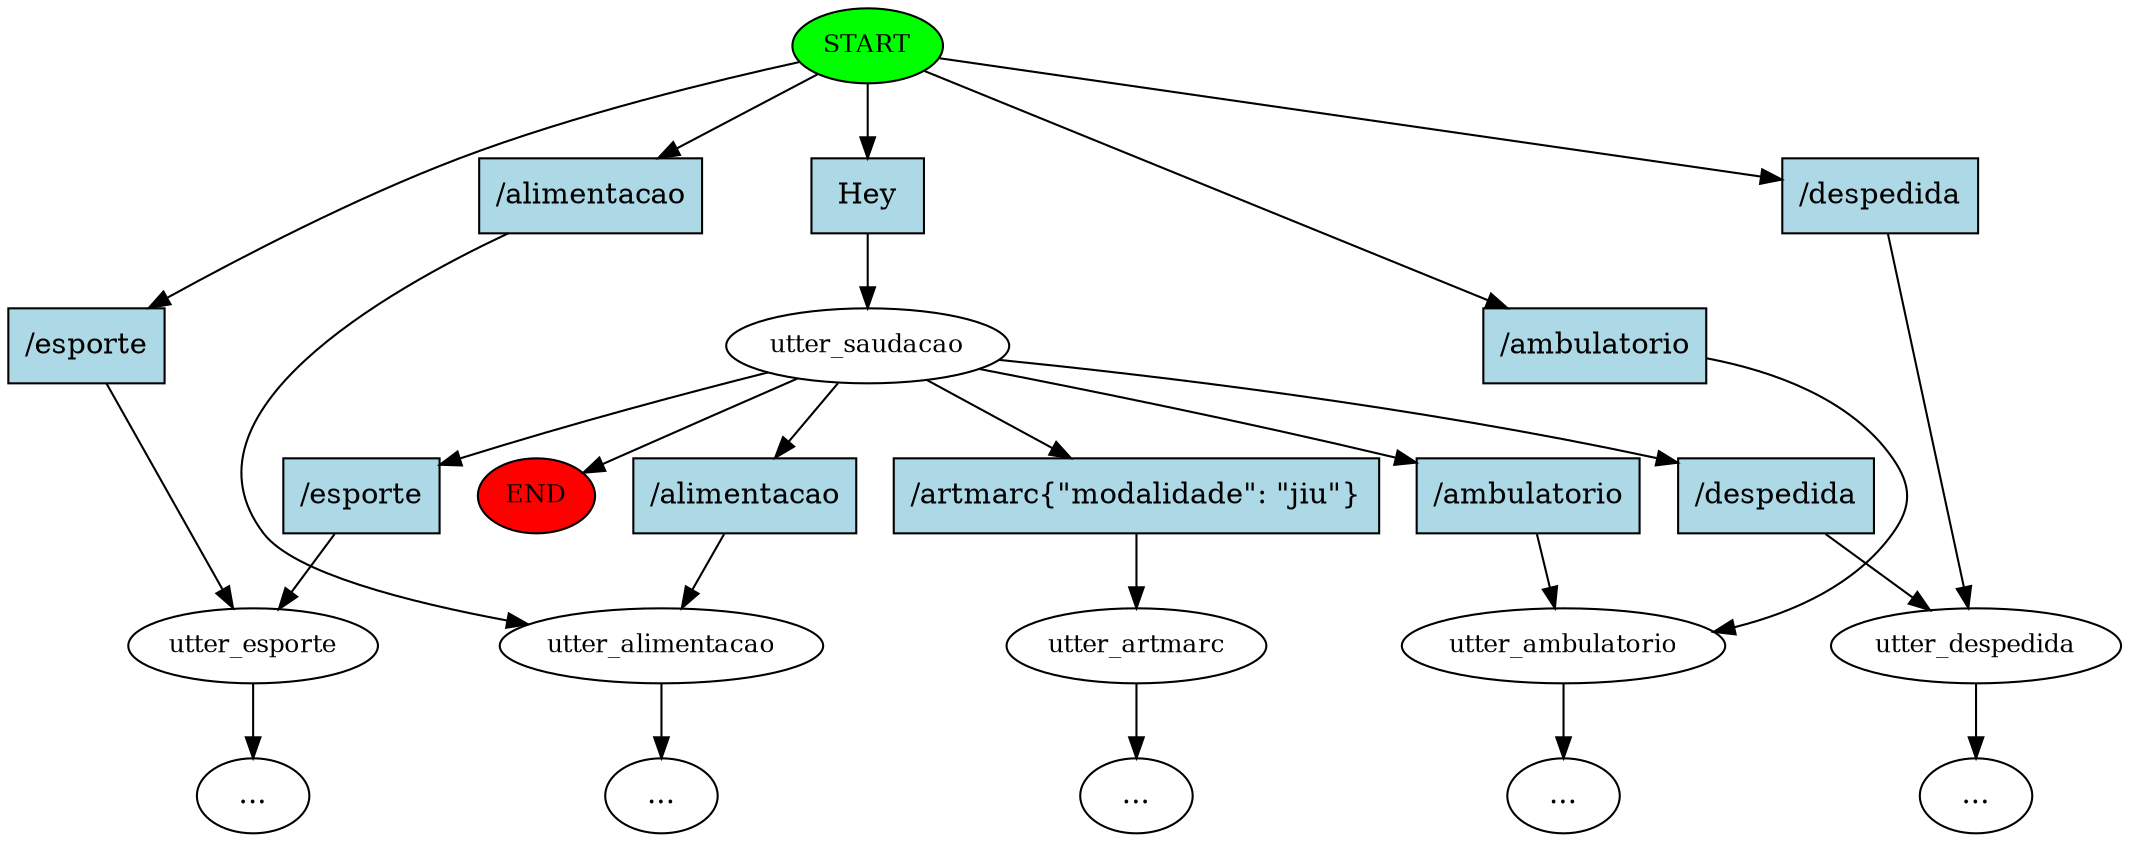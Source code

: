 digraph  {
0 [label=START, fillcolor=green, style=filled, fontsize=12, class="start active"];
"-1" [label=END, fillcolor=red, style=filled, fontsize=12, class=end];
1 [label=utter_esporte, fontsize=12, class=""];
2 [label=utter_despedida, fontsize=12, class=""];
3 [label=utter_saudacao, fontsize=12, class="dashed active"];
5 [label=utter_ambulatorio, fontsize=12, class=""];
6 [label=utter_alimentacao, fontsize=12, class=""];
"-7" [label="...", class=ellipsis];
"-8" [label="...", class=ellipsis];
"-9" [label="...", class=ellipsis];
"-10" [label="...", class=ellipsis];
15 [label=utter_artmarc, fontsize=12, class=""];
"-11" [label="...", class=ellipsis];
17 [label="/esporte", shape=rect, style=filled, fillcolor=lightblue, class=intent];
18 [label="/despedida", shape=rect, style=filled, fillcolor=lightblue, class=intent];
19 [label=Hey, shape=rect, style=filled, fillcolor=lightblue, class="intent active"];
20 [label="/alimentacao", shape=rect, style=filled, fillcolor=lightblue, class=intent];
21 [label="/ambulatorio", shape=rect, style=filled, fillcolor=lightblue, class=intent];
22 [label="/ambulatorio", shape=rect, style=filled, fillcolor=lightblue, class=intent];
23 [label="/despedida", shape=rect, style=filled, fillcolor=lightblue, class=intent];
24 [label="/esporte", shape=rect, style=filled, fillcolor=lightblue, class=intent];
25 [label="/artmarc{\"modalidade\": \"jiu\"}", shape=rect, style=filled, fillcolor=lightblue, class=intent];
26 [label="/alimentacao", shape=rect, style=filled, fillcolor=lightblue, class=intent];
0 -> 17  [key=0, class=""];
0 -> 18  [key=0, class=""];
0 -> 19  [key=0, class=active];
0 -> 20  [key=0, class=""];
0 -> 21  [key=0, class=""];
1 -> "-10"  [key=NONE, label="", class=""];
2 -> "-9"  [key=NONE, label="", class=""];
3 -> "-1"  [key=NONE, label="", class=""];
3 -> 22  [key=0, class=""];
3 -> 23  [key=0, class=""];
3 -> 24  [key=0, class=""];
3 -> 25  [key=0, class=""];
3 -> 26  [key=0, class=""];
5 -> "-8"  [key=NONE, label="", class=""];
6 -> "-7"  [key=NONE, label="", class=""];
15 -> "-11"  [key=NONE, label="", class=""];
17 -> 1  [key=0, class=""];
18 -> 2  [key=0, class=""];
19 -> 3  [key=0, class=active];
20 -> 6  [key=0, class=""];
21 -> 5  [key=0, class=""];
22 -> 5  [key=0, class=""];
23 -> 2  [key=0, class=""];
24 -> 1  [key=0, class=""];
25 -> 15  [key=0, class=""];
26 -> 6  [key=0, class=""];
}
